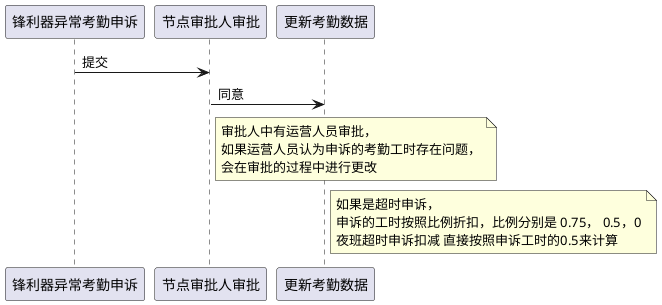 
@startuml
锋利器异常考勤申诉 -> "节点审批人审批": 提交
"节点审批人审批" -> 更新考勤数据:同意
note right 节点审批人审批
审批人中有运营人员审批，
如果运营人员认为申诉的考勤工时存在问题，
会在审批的过程中进行更改
end note
note right 更新考勤数据
如果是超时申诉，
申诉的工时按照比例折扣，比例分别是 0.75， 0.5，0
夜班超时申诉扣减 直接按照申诉工时的0.5来计算
end note
@enduml